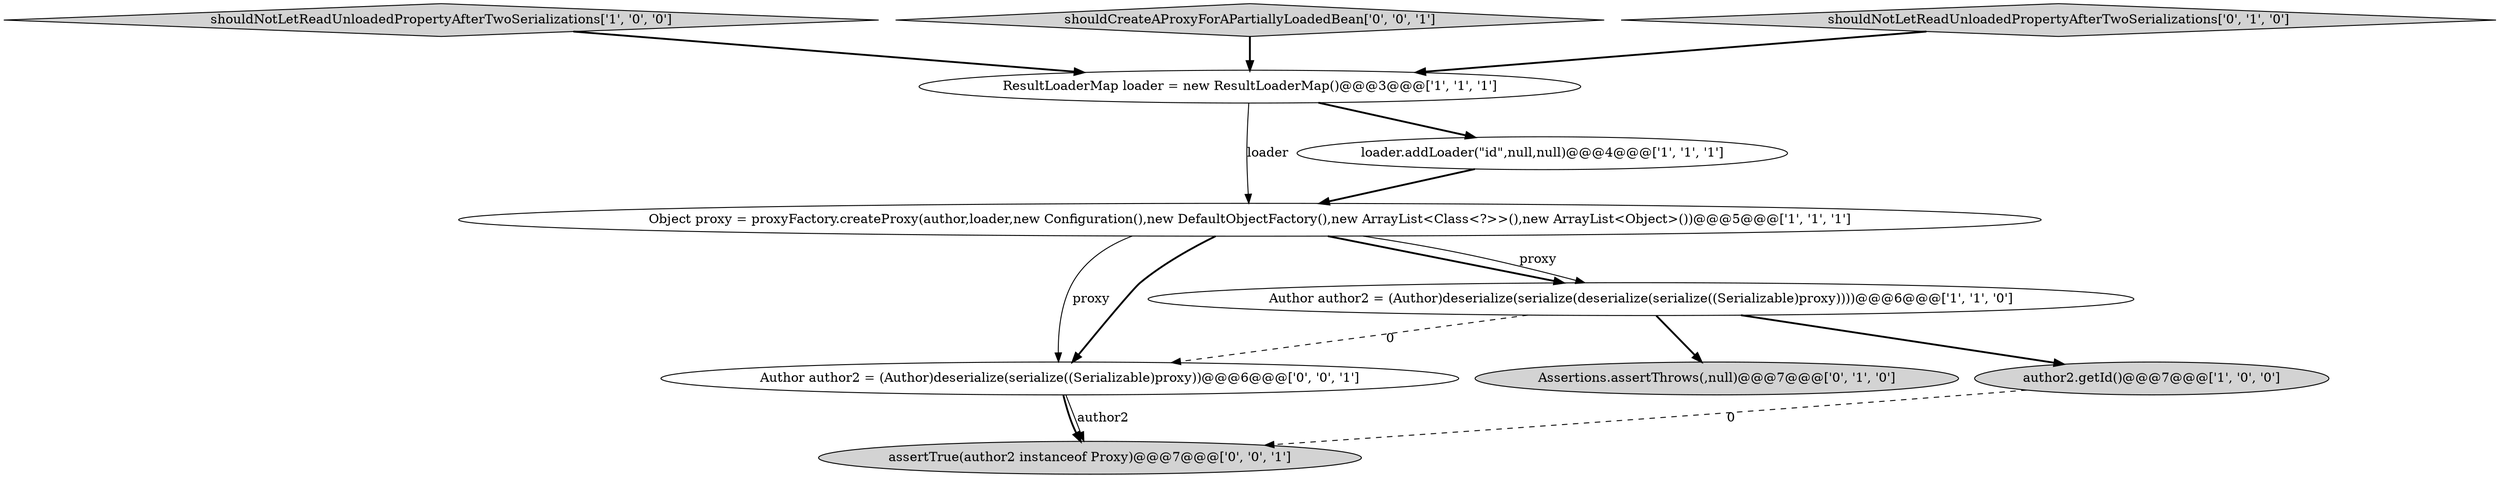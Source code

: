 digraph {
1 [style = filled, label = "shouldNotLetReadUnloadedPropertyAfterTwoSerializations['1', '0', '0']", fillcolor = lightgray, shape = diamond image = "AAA0AAABBB1BBB"];
8 [style = filled, label = "shouldCreateAProxyForAPartiallyLoadedBean['0', '0', '1']", fillcolor = lightgray, shape = diamond image = "AAA0AAABBB3BBB"];
4 [style = filled, label = "Object proxy = proxyFactory.createProxy(author,loader,new Configuration(),new DefaultObjectFactory(),new ArrayList<Class<?>>(),new ArrayList<Object>())@@@5@@@['1', '1', '1']", fillcolor = white, shape = ellipse image = "AAA0AAABBB1BBB"];
6 [style = filled, label = "Assertions.assertThrows(,null)@@@7@@@['0', '1', '0']", fillcolor = lightgray, shape = ellipse image = "AAA1AAABBB2BBB"];
7 [style = filled, label = "shouldNotLetReadUnloadedPropertyAfterTwoSerializations['0', '1', '0']", fillcolor = lightgray, shape = diamond image = "AAA0AAABBB2BBB"];
9 [style = filled, label = "Author author2 = (Author)deserialize(serialize((Serializable)proxy))@@@6@@@['0', '0', '1']", fillcolor = white, shape = ellipse image = "AAA0AAABBB3BBB"];
3 [style = filled, label = "loader.addLoader(\"id\",null,null)@@@4@@@['1', '1', '1']", fillcolor = white, shape = ellipse image = "AAA0AAABBB1BBB"];
5 [style = filled, label = "Author author2 = (Author)deserialize(serialize(deserialize(serialize((Serializable)proxy))))@@@6@@@['1', '1', '0']", fillcolor = white, shape = ellipse image = "AAA0AAABBB1BBB"];
10 [style = filled, label = "assertTrue(author2 instanceof Proxy)@@@7@@@['0', '0', '1']", fillcolor = lightgray, shape = ellipse image = "AAA0AAABBB3BBB"];
0 [style = filled, label = "author2.getId()@@@7@@@['1', '0', '0']", fillcolor = lightgray, shape = ellipse image = "AAA0AAABBB1BBB"];
2 [style = filled, label = "ResultLoaderMap loader = new ResultLoaderMap()@@@3@@@['1', '1', '1']", fillcolor = white, shape = ellipse image = "AAA0AAABBB1BBB"];
4->5 [style = bold, label=""];
5->0 [style = bold, label=""];
8->2 [style = bold, label=""];
4->9 [style = solid, label="proxy"];
0->10 [style = dashed, label="0"];
4->9 [style = bold, label=""];
1->2 [style = bold, label=""];
3->4 [style = bold, label=""];
5->9 [style = dashed, label="0"];
2->4 [style = solid, label="loader"];
5->6 [style = bold, label=""];
4->5 [style = solid, label="proxy"];
9->10 [style = bold, label=""];
2->3 [style = bold, label=""];
9->10 [style = solid, label="author2"];
7->2 [style = bold, label=""];
}
